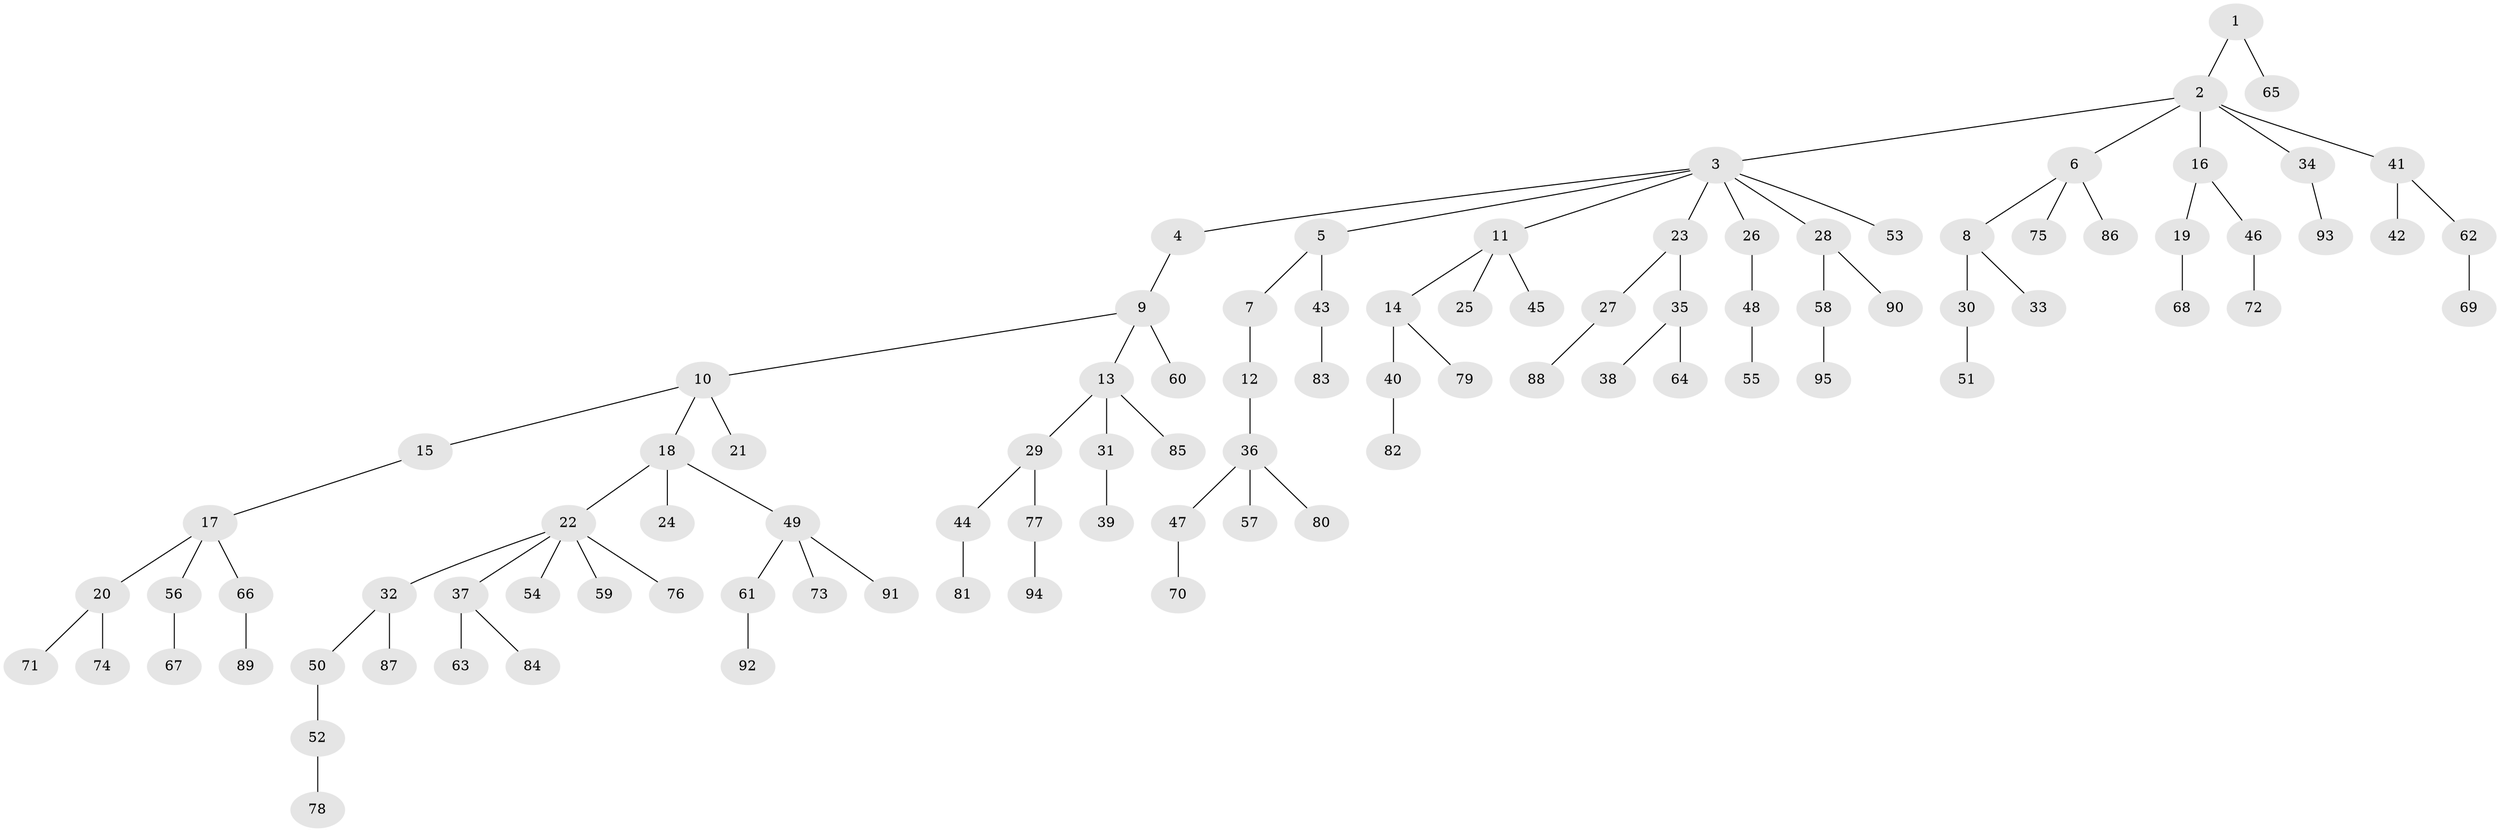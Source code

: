// coarse degree distribution, {1: 0.5573770491803278, 7: 0.03278688524590164, 2: 0.18032786885245902, 3: 0.16393442622950818, 4: 0.04918032786885246, 8: 0.01639344262295082}
// Generated by graph-tools (version 1.1) at 2025/24/03/03/25 07:24:07]
// undirected, 95 vertices, 94 edges
graph export_dot {
graph [start="1"]
  node [color=gray90,style=filled];
  1;
  2;
  3;
  4;
  5;
  6;
  7;
  8;
  9;
  10;
  11;
  12;
  13;
  14;
  15;
  16;
  17;
  18;
  19;
  20;
  21;
  22;
  23;
  24;
  25;
  26;
  27;
  28;
  29;
  30;
  31;
  32;
  33;
  34;
  35;
  36;
  37;
  38;
  39;
  40;
  41;
  42;
  43;
  44;
  45;
  46;
  47;
  48;
  49;
  50;
  51;
  52;
  53;
  54;
  55;
  56;
  57;
  58;
  59;
  60;
  61;
  62;
  63;
  64;
  65;
  66;
  67;
  68;
  69;
  70;
  71;
  72;
  73;
  74;
  75;
  76;
  77;
  78;
  79;
  80;
  81;
  82;
  83;
  84;
  85;
  86;
  87;
  88;
  89;
  90;
  91;
  92;
  93;
  94;
  95;
  1 -- 2;
  1 -- 65;
  2 -- 3;
  2 -- 6;
  2 -- 16;
  2 -- 34;
  2 -- 41;
  3 -- 4;
  3 -- 5;
  3 -- 11;
  3 -- 23;
  3 -- 26;
  3 -- 28;
  3 -- 53;
  4 -- 9;
  5 -- 7;
  5 -- 43;
  6 -- 8;
  6 -- 75;
  6 -- 86;
  7 -- 12;
  8 -- 30;
  8 -- 33;
  9 -- 10;
  9 -- 13;
  9 -- 60;
  10 -- 15;
  10 -- 18;
  10 -- 21;
  11 -- 14;
  11 -- 25;
  11 -- 45;
  12 -- 36;
  13 -- 29;
  13 -- 31;
  13 -- 85;
  14 -- 40;
  14 -- 79;
  15 -- 17;
  16 -- 19;
  16 -- 46;
  17 -- 20;
  17 -- 56;
  17 -- 66;
  18 -- 22;
  18 -- 24;
  18 -- 49;
  19 -- 68;
  20 -- 71;
  20 -- 74;
  22 -- 32;
  22 -- 37;
  22 -- 54;
  22 -- 59;
  22 -- 76;
  23 -- 27;
  23 -- 35;
  26 -- 48;
  27 -- 88;
  28 -- 58;
  28 -- 90;
  29 -- 44;
  29 -- 77;
  30 -- 51;
  31 -- 39;
  32 -- 50;
  32 -- 87;
  34 -- 93;
  35 -- 38;
  35 -- 64;
  36 -- 47;
  36 -- 57;
  36 -- 80;
  37 -- 63;
  37 -- 84;
  40 -- 82;
  41 -- 42;
  41 -- 62;
  43 -- 83;
  44 -- 81;
  46 -- 72;
  47 -- 70;
  48 -- 55;
  49 -- 61;
  49 -- 73;
  49 -- 91;
  50 -- 52;
  52 -- 78;
  56 -- 67;
  58 -- 95;
  61 -- 92;
  62 -- 69;
  66 -- 89;
  77 -- 94;
}
